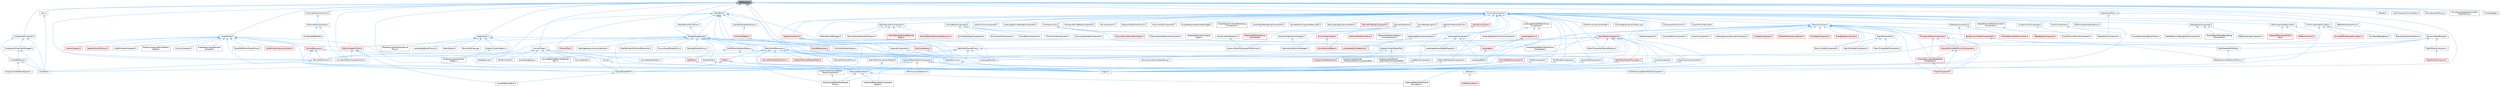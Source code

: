 digraph "HitProxies.h"
{
 // INTERACTIVE_SVG=YES
 // LATEX_PDF_SIZE
  bgcolor="transparent";
  edge [fontname=Helvetica,fontsize=10,labelfontname=Helvetica,labelfontsize=10];
  node [fontname=Helvetica,fontsize=10,shape=box,height=0.2,width=0.4];
  Node1 [id="Node000001",label="HitProxies.h",height=0.2,width=0.4,color="gray40", fillcolor="grey60", style="filled", fontcolor="black",tooltip=" "];
  Node1 -> Node2 [id="edge1_Node000001_Node000002",dir="back",color="steelblue1",style="solid",tooltip=" "];
  Node2 [id="Node000002",label="AnimationEditorViewportClient.h",height=0.2,width=0.4,color="grey40", fillcolor="white", style="filled",URL="$d1/d45/AnimationEditorViewportClient_8h.html",tooltip=" "];
  Node1 -> Node3 [id="edge2_Node000001_Node000003",dir="back",color="steelblue1",style="solid",tooltip=" "];
  Node3 [id="Node000003",label="CanvasTypes.h",height=0.2,width=0.4,color="grey40", fillcolor="white", style="filled",URL="$db/d7d/CanvasTypes_8h.html",tooltip=" "];
  Node3 -> Node4 [id="edge3_Node000003_Node000004",dir="back",color="steelblue1",style="solid",tooltip=" "];
  Node4 [id="Node000004",label="AudioDebugDraw.h",height=0.2,width=0.4,color="grey40", fillcolor="white", style="filled",URL="$df/d56/AudioDebugDraw_8h.html",tooltip=" "];
  Node3 -> Node5 [id="edge4_Node000003_Node000005",dir="back",color="steelblue1",style="solid",tooltip=" "];
  Node5 [id="Node000005",label="Canvas.h",height=0.2,width=0.4,color="grey40", fillcolor="white", style="filled",URL="$dc/dd4/Canvas_8h.html",tooltip=" "];
  Node5 -> Node6 [id="edge5_Node000005_Node000006",dir="back",color="steelblue1",style="solid",tooltip=" "];
  Node6 [id="Node000006",label="Engine.h",height=0.2,width=0.4,color="grey40", fillcolor="white", style="filled",URL="$d1/d34/Public_2Engine_8h.html",tooltip=" "];
  Node3 -> Node7 [id="edge6_Node000003_Node000007",dir="back",color="steelblue1",style="solid",tooltip=" "];
  Node7 [id="Node000007",label="CanvasBatchedElementRender\lItem.h",height=0.2,width=0.4,color="grey40", fillcolor="white", style="filled",URL="$d4/d4b/CanvasBatchedElementRenderItem_8h.html",tooltip=" "];
  Node3 -> Node8 [id="edge7_Node000003_Node000008",dir="back",color="steelblue1",style="solid",tooltip=" "];
  Node8 [id="Node000008",label="CanvasRender.h",height=0.2,width=0.4,color="grey40", fillcolor="white", style="filled",URL="$d8/d32/CanvasRender_8h.html",tooltip=" "];
  Node3 -> Node9 [id="edge8_Node000003_Node000009",dir="back",color="steelblue1",style="solid",tooltip=" "];
  Node9 [id="Node000009",label="CanvasRendererItem.h",height=0.2,width=0.4,color="grey40", fillcolor="white", style="filled",URL="$d7/d93/CanvasRendererItem_8h.html",tooltip=" "];
  Node3 -> Node10 [id="edge9_Node000003_Node000010",dir="back",color="steelblue1",style="solid",tooltip=" "];
  Node10 [id="Node000010",label="DebugCanvas.h",height=0.2,width=0.4,color="grey40", fillcolor="white", style="filled",URL="$df/d5a/DebugCanvas_8h.html",tooltip=" "];
  Node3 -> Node6 [id="edge10_Node000003_Node000006",dir="back",color="steelblue1",style="solid",tooltip=" "];
  Node3 -> Node11 [id="edge11_Node000003_Node000011",dir="back",color="steelblue1",style="solid",tooltip=" "];
  Node11 [id="Node000011",label="GPUSkinCache.h",height=0.2,width=0.4,color="grey40", fillcolor="white", style="filled",URL="$d0/d2d/GPUSkinCache_8h.html",tooltip=" "];
  Node1 -> Node12 [id="edge12_Node000001_Node000012",dir="back",color="steelblue1",style="solid",tooltip=" "];
  Node12 [id="Node000012",label="ComponentVisualizer.h",height=0.2,width=0.4,color="grey40", fillcolor="white", style="filled",URL="$d3/d9b/ComponentVisualizer_8h.html",tooltip=" "];
  Node12 -> Node13 [id="edge13_Node000012_Node000013",dir="back",color="steelblue1",style="solid",tooltip=" "];
  Node13 [id="Node000013",label="ComponentVisualizerManager.h",height=0.2,width=0.4,color="grey40", fillcolor="white", style="filled",URL="$d5/d81/ComponentVisualizerManager_8h.html",tooltip=" "];
  Node13 -> Node14 [id="edge14_Node000013_Node000014",dir="back",color="steelblue1",style="solid",tooltip=" "];
  Node14 [id="Node000014",label="UnrealEd.h",height=0.2,width=0.4,color="grey40", fillcolor="white", style="filled",URL="$d2/d5f/UnrealEd_8h.html",tooltip=" "];
  Node13 -> Node15 [id="edge15_Node000013_Node000015",dir="back",color="steelblue1",style="solid",tooltip=" "];
  Node15 [id="Node000015",label="UnrealEdEngine.h",height=0.2,width=0.4,color="grey40", fillcolor="white", style="filled",URL="$d2/d51/UnrealEdEngine_8h.html",tooltip=" "];
  Node15 -> Node16 [id="edge16_Node000015_Node000016",dir="back",color="steelblue1",style="solid",tooltip=" "];
  Node16 [id="Node000016",label="DisplayClusterEditorEngine.h",height=0.2,width=0.4,color="grey40", fillcolor="white", style="filled",URL="$d3/d58/DisplayClusterEditorEngine_8h.html",tooltip=" "];
  Node15 -> Node14 [id="edge17_Node000015_Node000014",dir="back",color="steelblue1",style="solid",tooltip=" "];
  Node12 -> Node14 [id="edge18_Node000012_Node000014",dir="back",color="steelblue1",style="solid",tooltip=" "];
  Node12 -> Node15 [id="edge19_Node000012_Node000015",dir="back",color="steelblue1",style="solid",tooltip=" "];
  Node1 -> Node17 [id="edge20_Node000001_Node000017",dir="back",color="steelblue1",style="solid",tooltip=" "];
  Node17 [id="Node000017",label="DynamicMeshBuilder.h",height=0.2,width=0.4,color="grey40", fillcolor="white", style="filled",URL="$d2/d3c/DynamicMeshBuilder_8h.html",tooltip=" "];
  Node17 -> Node18 [id="edge21_Node000017_Node000018",dir="back",color="steelblue1",style="solid",tooltip=" "];
  Node18 [id="Node000018",label="BaseDynamicMeshSceneProxy.h",height=0.2,width=0.4,color="grey40", fillcolor="white", style="filled",URL="$d2/dee/BaseDynamicMeshSceneProxy_8h.html",tooltip=" "];
  Node17 -> Node19 [id="edge22_Node000017_Node000019",dir="back",color="steelblue1",style="solid",tooltip=" "];
  Node19 [id="Node000019",label="GeometryCollectionRendering.h",height=0.2,width=0.4,color="grey40", fillcolor="white", style="filled",URL="$dc/d68/GeometryCollectionRendering_8h.html",tooltip=" "];
  Node17 -> Node20 [id="edge23_Node000017_Node000020",dir="back",color="steelblue1",style="solid",tooltip=" "];
  Node20 [id="Node000020",label="MeshRenderBufferSet.h",height=0.2,width=0.4,color="grey40", fillcolor="white", style="filled",URL="$de/dc2/MeshRenderBufferSet_8h.html",tooltip=" "];
  Node20 -> Node18 [id="edge24_Node000020_Node000018",dir="back",color="steelblue1",style="solid",tooltip=" "];
  Node17 -> Node21 [id="edge25_Node000017_Node000021",dir="back",color="steelblue1",style="solid",tooltip=" "];
  Node21 [id="Node000021",label="RigVMDrawInstruction.h",height=0.2,width=0.4,color="grey40", fillcolor="white", style="filled",URL="$d3/dd0/RigVMDrawInstruction_8h.html",tooltip=" "];
  Node21 -> Node22 [id="edge26_Node000021_Node000022",dir="back",color="steelblue1",style="solid",tooltip=" "];
  Node22 [id="Node000022",label="RigVMDrawContainer.h",height=0.2,width=0.4,color="red", fillcolor="#FFF0F0", style="filled",URL="$da/ddd/RigVMDrawContainer_8h.html",tooltip=" "];
  Node1 -> Node6 [id="edge27_Node000001_Node000006",dir="back",color="steelblue1",style="solid",tooltip=" "];
  Node1 -> Node248 [id="edge28_Node000001_Node000248",dir="back",color="steelblue1",style="solid",tooltip=" "];
  Node248 [id="Node000248",label="EngineMinimal.h",height=0.2,width=0.4,color="grey40", fillcolor="white", style="filled",URL="$d0/d2c/EngineMinimal_8h.html",tooltip=" "];
  Node248 -> Node6 [id="edge29_Node000248_Node000006",dir="back",color="steelblue1",style="solid",tooltip=" "];
  Node1 -> Node249 [id="edge30_Node000001_Node000249",dir="back",color="steelblue1",style="solid",tooltip=" "];
  Node249 [id="Node000249",label="EngineSharedPCH.h",height=0.2,width=0.4,color="grey40", fillcolor="white", style="filled",URL="$dc/dbb/EngineSharedPCH_8h.html",tooltip=" "];
  Node249 -> Node250 [id="edge31_Node000249_Node000250",dir="back",color="steelblue1",style="solid",tooltip=" "];
  Node250 [id="Node000250",label="UnrealEdSharedPCH.h",height=0.2,width=0.4,color="grey40", fillcolor="white", style="filled",URL="$d1/de6/UnrealEdSharedPCH_8h.html",tooltip=" "];
  Node1 -> Node251 [id="edge32_Node000001_Node000251",dir="back",color="steelblue1",style="solid",tooltip=" "];
  Node251 [id="Node000251",label="EngineUtils.h",height=0.2,width=0.4,color="grey40", fillcolor="white", style="filled",URL="$d4/d61/EngineUtils_8h.html",tooltip=" "];
  Node251 -> Node252 [id="edge33_Node000251_Node000252",dir="back",color="steelblue1",style="solid",tooltip=" "];
  Node252 [id="Node000252",label="DisplayClusterHelpers.h",height=0.2,width=0.4,color="grey40", fillcolor="white", style="filled",URL="$da/dda/DisplayClusterHelpers_8h.html",tooltip=" "];
  Node252 -> Node253 [id="edge34_Node000252_Node000253",dir="back",color="steelblue1",style="solid",tooltip=" "];
  Node253 [id="Node000253",label="DisplayClusterProjection\lHelpers.h",height=0.2,width=0.4,color="grey40", fillcolor="white", style="filled",URL="$df/d0b/DisplayClusterProjectionHelpers_8h.html",tooltip=" "];
  Node251 -> Node254 [id="edge35_Node000251_Node000254",dir="back",color="steelblue1",style="solid",tooltip=" "];
  Node254 [id="Node000254",label="DisplayClusterObjectRef.h",height=0.2,width=0.4,color="grey40", fillcolor="white", style="filled",URL="$d9/d87/DisplayClusterObjectRef_8h.html",tooltip=" "];
  Node254 -> Node255 [id="edge36_Node000254_Node000255",dir="back",color="steelblue1",style="solid",tooltip=" "];
  Node255 [id="Node000255",label="DisplayClusterRender\l_ProceduralMeshComponentRef.h",height=0.2,width=0.4,color="grey40", fillcolor="white", style="filled",URL="$da/dbe/DisplayClusterRender__ProceduralMeshComponentRef_8h.html",tooltip=" "];
  Node254 -> Node256 [id="edge37_Node000254_Node000256",dir="back",color="steelblue1",style="solid",tooltip=" "];
  Node256 [id="Node000256",label="DisplayClusterRender\l_StaticMeshComponentRef.h",height=0.2,width=0.4,color="grey40", fillcolor="white", style="filled",URL="$dd/d84/DisplayClusterRender__StaticMeshComponentRef_8h.html",tooltip=" "];
  Node254 -> Node257 [id="edge38_Node000254_Node000257",dir="back",color="steelblue1",style="solid",tooltip=" "];
  Node257 [id="Node000257",label="DisplayClusterRootActor.h",height=0.2,width=0.4,color="red", fillcolor="#FFF0F0", style="filled",URL="$d0/d41/DisplayClusterRootActor_8h.html",tooltip=" "];
  Node251 -> Node6 [id="edge39_Node000251_Node000006",dir="back",color="steelblue1",style="solid",tooltip=" "];
  Node251 -> Node262 [id="edge40_Node000251_Node000262",dir="back",color="steelblue1",style="solid",tooltip=" "];
  Node262 [id="Node000262",label="IDisplayClusterDisplayDevice\lProxy.h",height=0.2,width=0.4,color="grey40", fillcolor="white", style="filled",URL="$dd/d48/IDisplayClusterDisplayDeviceProxy_8h.html",tooltip=" "];
  Node251 -> Node263 [id="edge41_Node000251_Node000263",dir="back",color="steelblue1",style="solid",tooltip=" "];
  Node263 [id="Node000263",label="LandscapeSplineProxies.h",height=0.2,width=0.4,color="grey40", fillcolor="white", style="filled",URL="$d6/d6f/LandscapeSplineProxies_8h.html",tooltip=" "];
  Node251 -> Node264 [id="edge42_Node000251_Node000264",dir="back",color="steelblue1",style="solid",tooltip=" "];
  Node264 [id="Node000264",label="PawnIterator.h",height=0.2,width=0.4,color="grey40", fillcolor="white", style="filled",URL="$d3/d9c/PawnIterator_8h.html",tooltip=" "];
  Node251 -> Node265 [id="edge43_Node000251_Node000265",dir="back",color="steelblue1",style="solid",tooltip=" "];
  Node265 [id="Node000265",label="Texture2DArray.cpp",height=0.2,width=0.4,color="grey40", fillcolor="white", style="filled",URL="$d7/d13/Texture2DArray_8cpp.html",tooltip=" "];
  Node1 -> Node266 [id="edge44_Node000001_Node000266",dir="back",color="steelblue1",style="solid",tooltip=" "];
  Node266 [id="Node000266",label="HModel.h",height=0.2,width=0.4,color="grey40", fillcolor="white", style="filled",URL="$d3/d2a/HModel_8h.html",tooltip=" "];
  Node1 -> Node267 [id="edge45_Node000001_Node000267",dir="back",color="steelblue1",style="solid",tooltip=" "];
  Node267 [id="Node000267",label="InstancedStaticMeshComponent.h",height=0.2,width=0.4,color="grey40", fillcolor="white", style="filled",URL="$d8/d5d/InstancedStaticMeshComponent_8h.html",tooltip=" "];
  Node267 -> Node6 [id="edge46_Node000267_Node000006",dir="back",color="steelblue1",style="solid",tooltip=" "];
  Node267 -> Node268 [id="edge47_Node000267_Node000268",dir="back",color="steelblue1",style="solid",tooltip=" "];
  Node268 [id="Node000268",label="HLODInstancedStaticMeshComponent.h",height=0.2,width=0.4,color="grey40", fillcolor="white", style="filled",URL="$dd/d88/HLODInstancedStaticMeshComponent_8h.html",tooltip=" "];
  Node267 -> Node269 [id="edge48_Node000267_Node000269",dir="back",color="steelblue1",style="solid",tooltip=" "];
  Node269 [id="Node000269",label="HierarchicalInstancedStatic\lMeshComponent.h",height=0.2,width=0.4,color="grey40", fillcolor="white", style="filled",URL="$d3/ddb/HierarchicalInstancedStaticMeshComponent_8h.html",tooltip=" "];
  Node269 -> Node270 [id="edge49_Node000269_Node000270",dir="back",color="steelblue1",style="solid",tooltip=" "];
  Node270 [id="Node000270",label="HierarchicalStaticMeshScene\lProxy.h",height=0.2,width=0.4,color="grey40", fillcolor="white", style="filled",URL="$d3/d4d/HierarchicalStaticMeshSceneProxy_8h.html",tooltip=" "];
  Node267 -> Node270 [id="edge50_Node000267_Node000270",dir="back",color="steelblue1",style="solid",tooltip=" "];
  Node267 -> Node271 [id="edge51_Node000267_Node000271",dir="back",color="steelblue1",style="solid",tooltip=" "];
  Node271 [id="Node000271",label="ISMComponentBatcher.h",height=0.2,width=0.4,color="grey40", fillcolor="white", style="filled",URL="$d8/def/ISMComponentBatcher_8h.html",tooltip=" "];
  Node267 -> Node272 [id="edge52_Node000267_Node000272",dir="back",color="steelblue1",style="solid",tooltip=" "];
  Node272 [id="Node000272",label="InstancedStaticMesh.h",height=0.2,width=0.4,color="grey40", fillcolor="white", style="filled",URL="$dd/d89/InstancedStaticMesh_8h.html",tooltip=" "];
  Node272 -> Node270 [id="edge53_Node000272_Node000270",dir="back",color="steelblue1",style="solid",tooltip=" "];
  Node272 -> Node273 [id="edge54_Node000272_Node000273",dir="back",color="steelblue1",style="solid",tooltip=" "];
  Node273 [id="Node000273",label="InstancedStaticMeshComponent\lHelper.h",height=0.2,width=0.4,color="grey40", fillcolor="white", style="filled",URL="$dc/dc7/InstancedStaticMeshComponentHelper_8h.html",tooltip=" "];
  Node272 -> Node274 [id="edge55_Node000272_Node000274",dir="back",color="steelblue1",style="solid",tooltip=" "];
  Node274 [id="Node000274",label="InstancedStaticMeshScene\lProxyDesc.h",height=0.2,width=0.4,color="grey40", fillcolor="white", style="filled",URL="$db/dcf/InstancedStaticMeshSceneProxyDesc_8h.html",tooltip=" "];
  Node267 -> Node275 [id="edge56_Node000267_Node000275",dir="back",color="steelblue1",style="solid",tooltip=" "];
  Node275 [id="Node000275",label="LODActor.h",height=0.2,width=0.4,color="grey40", fillcolor="white", style="filled",URL="$df/de0/LODActor_8h.html",tooltip=" "];
  Node275 -> Node276 [id="edge57_Node000275_Node000276",dir="back",color="steelblue1",style="solid",tooltip=" "];
  Node276 [id="Node000276",label="HLODProxyMesh.h",height=0.2,width=0.4,color="red", fillcolor="#FFF0F0", style="filled",URL="$d6/dfc/HLODProxyMesh_8h.html",tooltip=" "];
  Node1 -> Node278 [id="edge58_Node000001_Node000278",dir="back",color="steelblue1",style="solid",tooltip=" "];
  Node278 [id="Node000278",label="LevelViewportClickHandlers.h",height=0.2,width=0.4,color="grey40", fillcolor="white", style="filled",URL="$d9/d0e/LevelViewportClickHandlers_8h.html",tooltip=" "];
  Node1 -> Node279 [id="edge59_Node000001_Node000279",dir="back",color="steelblue1",style="solid",tooltip=" "];
  Node279 [id="Node000279",label="MeshBatch.h",height=0.2,width=0.4,color="grey40", fillcolor="white", style="filled",URL="$d5/d9d/MeshBatch_8h.html",tooltip=" "];
  Node279 -> Node6 [id="edge60_Node000279_Node000006",dir="back",color="steelblue1",style="solid",tooltip=" "];
  Node279 -> Node248 [id="edge61_Node000279_Node000248",dir="back",color="steelblue1",style="solid",tooltip=" "];
  Node279 -> Node249 [id="edge62_Node000279_Node000249",dir="back",color="steelblue1",style="solid",tooltip=" "];
  Node279 -> Node280 [id="edge63_Node000279_Node000280",dir="back",color="steelblue1",style="solid",tooltip=" "];
  Node280 [id="Node000280",label="HairCardsVertexFactory.h",height=0.2,width=0.4,color="grey40", fillcolor="white", style="filled",URL="$de/d8e/HairCardsVertexFactory_8h.html",tooltip=" "];
  Node279 -> Node281 [id="edge64_Node000279_Node000281",dir="back",color="steelblue1",style="solid",tooltip=" "];
  Node281 [id="Node000281",label="HairStrandsVertexFactory.h",height=0.2,width=0.4,color="grey40", fillcolor="white", style="filled",URL="$d0/d1c/HairStrandsVertexFactory_8h.html",tooltip=" "];
  Node281 -> Node282 [id="edge65_Node000281_Node000282",dir="back",color="steelblue1",style="solid",tooltip=" "];
  Node282 [id="Node000282",label="HairCardsDatas.h",height=0.2,width=0.4,color="red", fillcolor="#FFF0F0", style="filled",URL="$da/d01/HairCardsDatas_8h.html",tooltip=" "];
  Node282 -> Node280 [id="edge66_Node000282_Node000280",dir="back",color="steelblue1",style="solid",tooltip=" "];
  Node279 -> Node296 [id="edge67_Node000279_Node000296",dir="back",color="steelblue1",style="solid",tooltip=" "];
  Node296 [id="Node000296",label="LandscapeRender.h",height=0.2,width=0.4,color="grey40", fillcolor="white", style="filled",URL="$df/d67/LandscapeRender_8h.html",tooltip=" "];
  Node279 -> Node297 [id="edge68_Node000279_Node000297",dir="back",color="steelblue1",style="solid",tooltip=" "];
  Node297 [id="Node000297",label="MeshElementCollector.h",height=0.2,width=0.4,color="grey40", fillcolor="white", style="filled",URL="$d2/dbe/MeshElementCollector_8h.html",tooltip=" "];
  Node297 -> Node298 [id="edge69_Node000297_Node000298",dir="back",color="steelblue1",style="solid",tooltip=" "];
  Node298 [id="Node000298",label="SceneManagement.h",height=0.2,width=0.4,color="grey40", fillcolor="white", style="filled",URL="$de/db9/SceneManagement_8h.html",tooltip=" "];
  Node298 -> Node299 [id="edge70_Node000298_Node000299",dir="back",color="steelblue1",style="solid",tooltip=" "];
  Node299 [id="Node000299",label="EditorViewportClient.h",height=0.2,width=0.4,color="red", fillcolor="#FFF0F0", style="filled",URL="$d4/d41/EditorViewportClient_8h.html",tooltip=" "];
  Node299 -> Node2 [id="edge71_Node000299_Node000002",dir="back",color="steelblue1",style="solid",tooltip=" "];
  Node299 -> Node14 [id="edge72_Node000299_Node000014",dir="back",color="steelblue1",style="solid",tooltip=" "];
  Node299 -> Node250 [id="edge73_Node000299_Node000250",dir="back",color="steelblue1",style="solid",tooltip=" "];
  Node298 -> Node6 [id="edge74_Node000298_Node000006",dir="back",color="steelblue1",style="solid",tooltip=" "];
  Node298 -> Node248 [id="edge75_Node000298_Node000248",dir="back",color="steelblue1",style="solid",tooltip=" "];
  Node298 -> Node249 [id="edge76_Node000298_Node000249",dir="back",color="steelblue1",style="solid",tooltip=" "];
  Node298 -> Node321 [id="edge77_Node000298_Node000321",dir="back",color="steelblue1",style="solid",tooltip=" "];
  Node321 [id="Node000321",label="FractureTool.h",height=0.2,width=0.4,color="red", fillcolor="#FFF0F0", style="filled",URL="$d4/d30/FractureTool_8h.html",tooltip=" "];
  Node298 -> Node322 [id="edge78_Node000298_Node000322",dir="back",color="steelblue1",style="solid",tooltip=" "];
  Node322 [id="Node000322",label="HeterogeneousVolumeInterface.h",height=0.2,width=0.4,color="grey40", fillcolor="white", style="filled",URL="$d3/de3/HeterogeneousVolumeInterface_8h.html",tooltip=" "];
  Node298 -> Node296 [id="edge79_Node000298_Node000296",dir="back",color="steelblue1",style="solid",tooltip=" "];
  Node298 -> Node323 [id="edge80_Node000298_Node000323",dir="back",color="steelblue1",style="solid",tooltip=" "];
  Node323 [id="Node000323",label="LightMap.h",height=0.2,width=0.4,color="red", fillcolor="#FFF0F0", style="filled",URL="$d1/d76/LightMap_8h.html",tooltip=" "];
  Node323 -> Node272 [id="edge81_Node000323_Node000272",dir="back",color="steelblue1",style="solid",tooltip=" "];
  Node298 -> Node325 [id="edge82_Node000298_Node000325",dir="back",color="steelblue1",style="solid",tooltip=" "];
  Node325 [id="Node000325",label="MeshBuilderOneFrameResources.h",height=0.2,width=0.4,color="grey40", fillcolor="white", style="filled",URL="$df/d7c/MeshBuilderOneFrameResources_8h.html",tooltip=" "];
  Node298 -> Node326 [id="edge83_Node000298_Node000326",dir="back",color="steelblue1",style="solid",tooltip=" "];
  Node326 [id="Node000326",label="MeshParticleVertexFactory.h",height=0.2,width=0.4,color="grey40", fillcolor="white", style="filled",URL="$d5/d83/MeshParticleVertexFactory_8h.html",tooltip=" "];
  Node326 -> Node6 [id="edge84_Node000326_Node000006",dir="back",color="steelblue1",style="solid",tooltip=" "];
  Node326 -> Node248 [id="edge85_Node000326_Node000248",dir="back",color="steelblue1",style="solid",tooltip=" "];
  Node326 -> Node327 [id="edge86_Node000326_Node000327",dir="back",color="steelblue1",style="solid",tooltip=" "];
  Node327 [id="Node000327",label="ParticleDefinitions.h",height=0.2,width=0.4,color="grey40", fillcolor="white", style="filled",URL="$db/dde/ParticleDefinitions_8h.html",tooltip=" "];
  Node327 -> Node14 [id="edge87_Node000327_Node000014",dir="back",color="steelblue1",style="solid",tooltip=" "];
  Node298 -> Node328 [id="edge88_Node000298_Node000328",dir="back",color="steelblue1",style="solid",tooltip=" "];
  Node328 [id="Node000328",label="NaniteResources.h",height=0.2,width=0.4,color="red", fillcolor="#FFF0F0", style="filled",URL="$d7/d8b/NaniteResources_8h.html",tooltip=" "];
  Node328 -> Node336 [id="edge89_Node000328_Node000336",dir="back",color="steelblue1",style="solid",tooltip=" "];
  Node336 [id="Node000336",label="StaticMeshSceneProxyDesc.h",height=0.2,width=0.4,color="red", fillcolor="#FFF0F0", style="filled",URL="$d0/d31/StaticMeshSceneProxyDesc_8h.html",tooltip=" "];
  Node336 -> Node274 [id="edge90_Node000336_Node000274",dir="back",color="steelblue1",style="solid",tooltip=" "];
  Node298 -> Node327 [id="edge91_Node000298_Node000327",dir="back",color="steelblue1",style="solid",tooltip=" "];
  Node298 -> Node338 [id="edge92_Node000298_Node000338",dir="back",color="steelblue1",style="solid",tooltip=" "];
  Node338 [id="Node000338",label="PhysicsAssetRenderUtils.h",height=0.2,width=0.4,color="grey40", fillcolor="white", style="filled",URL="$d2/dee/PhysicsAssetRenderUtils_8h.html",tooltip=" "];
  Node298 -> Node339 [id="edge93_Node000298_Node000339",dir="back",color="steelblue1",style="solid",tooltip=" "];
  Node339 [id="Node000339",label="RectLightSceneProxy.h",height=0.2,width=0.4,color="grey40", fillcolor="white", style="filled",URL="$d4/d78/RectLightSceneProxy_8h.html",tooltip=" "];
  Node298 -> Node340 [id="edge94_Node000298_Node000340",dir="back",color="steelblue1",style="solid",tooltip=" "];
  Node340 [id="Node000340",label="ShadowMap.h",height=0.2,width=0.4,color="grey40", fillcolor="white", style="filled",URL="$d1/ddb/ShadowMap_8h.html",tooltip=" "];
  Node340 -> Node272 [id="edge95_Node000340_Node000272",dir="back",color="steelblue1",style="solid",tooltip=" "];
  Node298 -> Node341 [id="edge96_Node000298_Node000341",dir="back",color="steelblue1",style="solid",tooltip=" "];
  Node341 [id="Node000341",label="StaticMeshResources.h",height=0.2,width=0.4,color="grey40", fillcolor="white", style="filled",URL="$d0/db7/StaticMeshResources_8h.html",tooltip=" "];
  Node341 -> Node9 [id="edge97_Node000341_Node000009",dir="back",color="steelblue1",style="solid",tooltip=" "];
  Node341 -> Node342 [id="edge98_Node000341_Node000342",dir="back",color="steelblue1",style="solid",tooltip=" "];
  Node342 [id="Node000342",label="DerivedMeshDataTaskUtils.h",height=0.2,width=0.4,color="red", fillcolor="#FFF0F0", style="filled",URL="$d2/d98/DerivedMeshDataTaskUtils_8h.html",tooltip=" "];
  Node341 -> Node19 [id="edge99_Node000341_Node000019",dir="back",color="steelblue1",style="solid",tooltip=" "];
  Node341 -> Node269 [id="edge100_Node000341_Node000269",dir="back",color="steelblue1",style="solid",tooltip=" "];
  Node341 -> Node270 [id="edge101_Node000341_Node000270",dir="back",color="steelblue1",style="solid",tooltip=" "];
  Node341 -> Node272 [id="edge102_Node000341_Node000272",dir="back",color="steelblue1",style="solid",tooltip=" "];
  Node341 -> Node267 [id="edge103_Node000341_Node000267",dir="back",color="steelblue1",style="solid",tooltip=" "];
  Node341 -> Node296 [id="edge104_Node000341_Node000296",dir="back",color="steelblue1",style="solid",tooltip=" "];
  Node341 -> Node416 [id="edge105_Node000341_Node000416",dir="back",color="steelblue1",style="solid",tooltip=" "];
  Node416 [id="Node000416",label="Model.h",height=0.2,width=0.4,color="red", fillcolor="#FFF0F0", style="filled",URL="$dd/d63/Public_2Model_8h.html",tooltip=" "];
  Node416 -> Node6 [id="edge106_Node000416_Node000006",dir="back",color="steelblue1",style="solid",tooltip=" "];
  Node416 -> Node249 [id="edge107_Node000416_Node000249",dir="back",color="steelblue1",style="solid",tooltip=" "];
  Node341 -> Node420 [id="edge108_Node000341_Node000420",dir="back",color="steelblue1",style="solid",tooltip=" "];
  Node420 [id="Node000420",label="SkeletalMeshLODRenderData.h",height=0.2,width=0.4,color="red", fillcolor="#FFF0F0", style="filled",URL="$d0/d5a/SkeletalMeshLODRenderData_8h.html",tooltip=" "];
  Node341 -> Node332 [id="edge109_Node000341_Node000332",dir="back",color="steelblue1",style="solid",tooltip=" "];
  Node332 [id="Node000332",label="SplineMeshSceneProxy.h",height=0.2,width=0.4,color="grey40", fillcolor="white", style="filled",URL="$dd/dcb/SplineMeshSceneProxy_8h.html",tooltip=" "];
  Node341 -> Node331 [id="edge110_Node000341_Node000331",dir="back",color="steelblue1",style="solid",tooltip=" "];
  Node331 [id="Node000331",label="StaticMeshComponentHelper.h",height=0.2,width=0.4,color="grey40", fillcolor="white", style="filled",URL="$dc/dc1/StaticMeshComponentHelper_8h.html",tooltip=" "];
  Node331 -> Node273 [id="edge111_Node000331_Node000273",dir="back",color="steelblue1",style="solid",tooltip=" "];
  Node298 -> Node423 [id="edge112_Node000298_Node000423",dir="back",color="steelblue1",style="solid",tooltip=" "];
  Node423 [id="Node000423",label="StaticMeshSceneProxy.h",height=0.2,width=0.4,color="grey40", fillcolor="white", style="filled",URL="$d8/d6d/StaticMeshSceneProxy_8h.html",tooltip=" "];
  Node423 -> Node272 [id="edge113_Node000423_Node000272",dir="back",color="steelblue1",style="solid",tooltip=" "];
  Node423 -> Node296 [id="edge114_Node000423_Node000296",dir="back",color="steelblue1",style="solid",tooltip=" "];
  Node423 -> Node332 [id="edge115_Node000423_Node000332",dir="back",color="steelblue1",style="solid",tooltip=" "];
  Node423 -> Node331 [id="edge116_Node000423_Node000331",dir="back",color="steelblue1",style="solid",tooltip=" "];
  Node423 -> Node336 [id="edge117_Node000423_Node000336",dir="back",color="steelblue1",style="solid",tooltip=" "];
  Node279 -> Node327 [id="edge118_Node000279_Node000327",dir="back",color="steelblue1",style="solid",tooltip=" "];
  Node279 -> Node298 [id="edge119_Node000279_Node000298",dir="back",color="steelblue1",style="solid",tooltip=" "];
  Node279 -> Node341 [id="edge120_Node000279_Node000341",dir="back",color="steelblue1",style="solid",tooltip=" "];
  Node1 -> Node424 [id="edge121_Node000001_Node000424",dir="back",color="steelblue1",style="solid",tooltip=" "];
  Node424 [id="Node000424",label="MovieSceneHitProxy.h",height=0.2,width=0.4,color="grey40", fillcolor="white", style="filled",URL="$d0/d01/MovieSceneHitProxy_8h.html",tooltip=" "];
  Node1 -> Node425 [id="edge122_Node000001_Node000425",dir="back",color="steelblue1",style="solid",tooltip=" "];
  Node425 [id="Node000425",label="MovieSceneSkeletalAnimation\lRootHitProxy.h",height=0.2,width=0.4,color="grey40", fillcolor="white", style="filled",URL="$de/def/MovieSceneSkeletalAnimationRootHitProxy_8h.html",tooltip=" "];
  Node1 -> Node327 [id="edge123_Node000001_Node000327",dir="back",color="steelblue1",style="solid",tooltip=" "];
  Node1 -> Node426 [id="edge124_Node000001_Node000426",dir="back",color="steelblue1",style="solid",tooltip=" "];
  Node426 [id="Node000426",label="PersonaSelectionProxies.h",height=0.2,width=0.4,color="grey40", fillcolor="white", style="filled",URL="$d2/d2b/PersonaSelectionProxies_8h.html",tooltip=" "];
  Node426 -> Node427 [id="edge125_Node000426_Node000427",dir="back",color="steelblue1",style="solid",tooltip=" "];
  Node427 [id="Node000427",label="IPersonaPreviewScene.h",height=0.2,width=0.4,color="grey40", fillcolor="white", style="filled",URL="$d0/d57/IPersonaPreviewScene_8h.html",tooltip=" "];
  Node427 -> Node428 [id="edge126_Node000427_Node000428",dir="back",color="steelblue1",style="solid",tooltip=" "];
  Node428 [id="Node000428",label="AnimNodeEditMode.h",height=0.2,width=0.4,color="grey40", fillcolor="white", style="filled",URL="$df/df6/AnimNodeEditMode_8h.html",tooltip=" "];
  Node427 -> Node2 [id="edge127_Node000427_Node000002",dir="back",color="steelblue1",style="solid",tooltip=" "];
  Node1 -> Node429 [id="edge128_Node000001_Node000429",dir="back",color="steelblue1",style="solid",tooltip=" "];
  Node429 [id="Node000429",label="PrimitiveComponent.h",height=0.2,width=0.4,color="grey40", fillcolor="white", style="filled",URL="$df/d9f/PrimitiveComponent_8h.html",tooltip=" "];
  Node429 -> Node430 [id="edge129_Node000429_Node000430",dir="back",color="steelblue1",style="solid",tooltip=" "];
  Node430 [id="Node000430",label="ActorPrimitiveColorHandler.h",height=0.2,width=0.4,color="grey40", fillcolor="white", style="filled",URL="$d4/d72/ActorPrimitiveColorHandler_8h.html",tooltip=" "];
  Node429 -> Node431 [id="edge130_Node000429_Node000431",dir="back",color="steelblue1",style="solid",tooltip=" "];
  Node431 [id="Node000431",label="ArrowComponent.h",height=0.2,width=0.4,color="grey40", fillcolor="white", style="filled",URL="$db/d35/ArrowComponent_8h.html",tooltip=" "];
  Node431 -> Node6 [id="edge131_Node000431_Node000006",dir="back",color="steelblue1",style="solid",tooltip=" "];
  Node429 -> Node432 [id="edge132_Node000429_Node000432",dir="back",color="steelblue1",style="solid",tooltip=" "];
  Node432 [id="Node000432",label="AsyncRegisterLevelContext.cpp",height=0.2,width=0.4,color="grey40", fillcolor="white", style="filled",URL="$da/df8/AsyncRegisterLevelContext_8cpp.html",tooltip=" "];
  Node429 -> Node433 [id="edge133_Node000429_Node000433",dir="back",color="steelblue1",style="solid",tooltip=" "];
  Node433 [id="Node000433",label="BakedShallowWaterSimulation\lComponent.h",height=0.2,width=0.4,color="grey40", fillcolor="white", style="filled",URL="$d4/dbc/BakedShallowWaterSimulationComponent_8h.html",tooltip=" "];
  Node433 -> Node434 [id="edge134_Node000433_Node000434",dir="back",color="steelblue1",style="solid",tooltip=" "];
  Node434 [id="Node000434",label="WaterBodyComponent.h",height=0.2,width=0.4,color="red", fillcolor="#FFF0F0", style="filled",URL="$db/d59/WaterBodyComponent_8h.html",tooltip=" "];
  Node429 -> Node447 [id="edge135_Node000429_Node000447",dir="back",color="steelblue1",style="solid",tooltip=" "];
  Node447 [id="Node000447",label="BillboardComponent.h",height=0.2,width=0.4,color="grey40", fillcolor="white", style="filled",URL="$db/d72/BillboardComponent_8h.html",tooltip=" "];
  Node447 -> Node448 [id="edge136_Node000447_Node000448",dir="back",color="steelblue1",style="solid",tooltip=" "];
  Node448 [id="Node000448",label="ChaosDeformableSolverActor.h",height=0.2,width=0.4,color="red", fillcolor="#FFF0F0", style="filled",URL="$d2/de9/ChaosDeformableSolverActor_8h.html",tooltip=" "];
  Node447 -> Node6 [id="edge137_Node000447_Node000006",dir="back",color="steelblue1",style="solid",tooltip=" "];
  Node429 -> Node452 [id="edge138_Node000429_Node000452",dir="back",color="steelblue1",style="solid",tooltip=" "];
  Node452 [id="Node000452",label="BrushComponent.h",height=0.2,width=0.4,color="grey40", fillcolor="white", style="filled",URL="$d0/d9c/BrushComponent_8h.html",tooltip=" "];
  Node452 -> Node6 [id="edge139_Node000452_Node000006",dir="back",color="steelblue1",style="solid",tooltip=" "];
  Node452 -> Node414 [id="edge140_Node000452_Node000414",dir="back",color="steelblue1",style="solid",tooltip=" "];
  Node414 [id="Node000414",label="SceneGeometrySpatialCache.h",height=0.2,width=0.4,color="grey40", fillcolor="white", style="filled",URL="$d6/d6f/SceneGeometrySpatialCache_8h.html",tooltip=" "];
  Node429 -> Node453 [id="edge141_Node000429_Node000453",dir="back",color="steelblue1",style="solid",tooltip=" "];
  Node453 [id="Node000453",label="ClusterUnionComponent.h",height=0.2,width=0.4,color="grey40", fillcolor="white", style="filled",URL="$d0/d16/ClusterUnionComponent_8h.html",tooltip=" "];
  Node453 -> Node454 [id="edge142_Node000453_Node000454",dir="back",color="steelblue1",style="solid",tooltip=" "];
  Node454 [id="Node000454",label="ClusterUnionVehicleComponent.h",height=0.2,width=0.4,color="grey40", fillcolor="white", style="filled",URL="$dd/deb/ClusterUnionVehicleComponent_8h.html",tooltip=" "];
  Node429 -> Node455 [id="edge143_Node000429_Node000455",dir="back",color="steelblue1",style="solid",tooltip=" "];
  Node455 [id="Node000455",label="ComponentCollisionUtil.h",height=0.2,width=0.4,color="grey40", fillcolor="white", style="filled",URL="$d9/d1c/ComponentCollisionUtil_8h.html",tooltip=" "];
  Node429 -> Node456 [id="edge144_Node000429_Node000456",dir="back",color="steelblue1",style="solid",tooltip=" "];
  Node456 [id="Node000456",label="CustomPhysXPayload.h",height=0.2,width=0.4,color="grey40", fillcolor="white", style="filled",URL="$d3/d90/CustomPhysXPayload_8h.html",tooltip=" "];
  Node429 -> Node457 [id="edge145_Node000429_Node000457",dir="back",color="steelblue1",style="solid",tooltip=" "];
  Node457 [id="Node000457",label="DebugDrawComponent.h",height=0.2,width=0.4,color="grey40", fillcolor="white", style="filled",URL="$d9/dae/DebugDrawComponent_8h.html",tooltip=" "];
  Node457 -> Node458 [id="edge146_Node000457_Node000458",dir="back",color="steelblue1",style="solid",tooltip=" "];
  Node458 [id="Node000458",label="EQSRenderingComponent.h",height=0.2,width=0.4,color="grey40", fillcolor="white", style="filled",URL="$df/d63/EQSRenderingComponent_8h.html",tooltip=" "];
  Node457 -> Node459 [id="edge147_Node000457_Node000459",dir="back",color="steelblue1",style="solid",tooltip=" "];
  Node459 [id="Node000459",label="PathedPhysicsDebugDrawComponent.h",height=0.2,width=0.4,color="grey40", fillcolor="white", style="filled",URL="$d9/dd8/PathedPhysicsDebugDrawComponent_8h.html",tooltip=" "];
  Node457 -> Node460 [id="edge148_Node000457_Node000460",dir="back",color="steelblue1",style="solid",tooltip=" "];
  Node460 [id="Node000460",label="SmartObjectDebugRendering\lComponent.h",height=0.2,width=0.4,color="grey40", fillcolor="white", style="filled",URL="$d2/db9/SmartObjectDebugRenderingComponent_8h.html",tooltip=" "];
  Node429 -> Node461 [id="edge149_Node000429_Node000461",dir="back",color="steelblue1",style="solid",tooltip=" "];
  Node461 [id="Node000461",label="DrawFrustumComponent.h",height=0.2,width=0.4,color="grey40", fillcolor="white", style="filled",URL="$db/d24/DrawFrustumComponent_8h.html",tooltip=" "];
  Node461 -> Node6 [id="edge150_Node000461_Node000006",dir="back",color="steelblue1",style="solid",tooltip=" "];
  Node429 -> Node462 [id="edge151_Node000429_Node000462",dir="back",color="steelblue1",style="solid",tooltip=" "];
  Node462 [id="Node000462",label="EditorComponentSourceFactory.h",height=0.2,width=0.4,color="grey40", fillcolor="white", style="filled",URL="$d4/d35/EditorComponentSourceFactory_8h.html",tooltip=" "];
  Node429 -> Node463 [id="edge152_Node000429_Node000463",dir="back",color="steelblue1",style="solid",tooltip=" "];
  Node463 [id="Node000463",label="EditorViewportSelectability.h",height=0.2,width=0.4,color="grey40", fillcolor="white", style="filled",URL="$d0/da6/EditorViewportSelectability_8h.html",tooltip=" "];
  Node429 -> Node248 [id="edge153_Node000429_Node000248",dir="back",color="steelblue1",style="solid",tooltip=" "];
  Node429 -> Node249 [id="edge154_Node000429_Node000249",dir="back",color="steelblue1",style="solid",tooltip=" "];
  Node429 -> Node464 [id="edge155_Node000429_Node000464",dir="back",color="steelblue1",style="solid",tooltip=" "];
  Node464 [id="Node000464",label="FloorQueryUtils.h",height=0.2,width=0.4,color="grey40", fillcolor="white", style="filled",URL="$df/d2a/FloorQueryUtils_8h.html",tooltip=" "];
  Node464 -> Node465 [id="edge156_Node000464_Node000465",dir="back",color="steelblue1",style="solid",tooltip=" "];
  Node465 [id="Node000465",label="ChaosCharacterMoverComponent.h",height=0.2,width=0.4,color="grey40", fillcolor="white", style="filled",URL="$d5/dd2/ChaosCharacterMoverComponent_8h.html",tooltip=" "];
  Node464 -> Node466 [id="edge157_Node000464_Node000466",dir="back",color="steelblue1",style="solid",tooltip=" "];
  Node466 [id="Node000466",label="CharacterMoverSimulation\lTypes.h",height=0.2,width=0.4,color="grey40", fillcolor="white", style="filled",URL="$df/dcc/CharacterMoverSimulationTypes_8h.html",tooltip=" "];
  Node464 -> Node467 [id="edge158_Node000464_Node000467",dir="back",color="steelblue1",style="solid",tooltip=" "];
  Node467 [id="Node000467",label="PhysicsMoverSimulationTypes.h",height=0.2,width=0.4,color="red", fillcolor="#FFF0F0", style="filled",URL="$d1/d2f/PhysicsMoverSimulationTypes_8h.html",tooltip=" "];
  Node429 -> Node477 [id="edge159_Node000429_Node000477",dir="back",color="steelblue1",style="solid",tooltip=" "];
  Node477 [id="Node000477",label="GeometrySelector.h",height=0.2,width=0.4,color="grey40", fillcolor="white", style="filled",URL="$d5/d67/GeometrySelector_8h.html",tooltip=" "];
  Node477 -> Node353 [id="edge160_Node000477_Node000353",dir="back",color="steelblue1",style="solid",tooltip=" "];
  Node353 [id="Node000353",label="DynamicMeshPolygroupTransformer.h",height=0.2,width=0.4,color="grey40", fillcolor="white", style="filled",URL="$dc/db2/DynamicMeshPolygroupTransformer_8h.html",tooltip=" "];
  Node477 -> Node352 [id="edge161_Node000477_Node000352",dir="back",color="steelblue1",style="solid",tooltip=" "];
  Node352 [id="Node000352",label="DynamicMeshSelector.h",height=0.2,width=0.4,color="grey40", fillcolor="white", style="filled",URL="$dc/d01/DynamicMeshSelector_8h.html",tooltip=" "];
  Node352 -> Node353 [id="edge162_Node000352_Node000353",dir="back",color="steelblue1",style="solid",tooltip=" "];
  Node477 -> Node478 [id="edge163_Node000477_Node000478",dir="back",color="steelblue1",style="solid",tooltip=" "];
  Node478 [id="Node000478",label="GeometrySelectionChanges.h",height=0.2,width=0.4,color="grey40", fillcolor="white", style="filled",URL="$d2/d21/GeometrySelectionChanges_8h.html",tooltip=" "];
  Node478 -> Node479 [id="edge164_Node000478_Node000479",dir="back",color="steelblue1",style="solid",tooltip=" "];
  Node479 [id="Node000479",label="GeometrySelectionManager.h",height=0.2,width=0.4,color="grey40", fillcolor="white", style="filled",URL="$d9/d43/GeometrySelectionManager_8h.html",tooltip=" "];
  Node477 -> Node479 [id="edge165_Node000477_Node000479",dir="back",color="steelblue1",style="solid",tooltip=" "];
  Node477 -> Node480 [id="edge166_Node000477_Node000480",dir="back",color="steelblue1",style="solid",tooltip=" "];
  Node480 [id="Node000480",label="SelectionEditInteractive\lCommand.h",height=0.2,width=0.4,color="red", fillcolor="#FFF0F0", style="filled",URL="$d8/db5/SelectionEditInteractiveCommand_8h.html",tooltip=" "];
  Node429 -> Node485 [id="edge167_Node000429_Node000485",dir="back",color="steelblue1",style="solid",tooltip=" "];
  Node485 [id="Node000485",label="GizmoBaseComponent.h",height=0.2,width=0.4,color="grey40", fillcolor="white", style="filled",URL="$db/dfd/GizmoBaseComponent_8h.html",tooltip=" "];
  Node485 -> Node486 [id="edge168_Node000485_Node000486",dir="back",color="steelblue1",style="solid",tooltip=" "];
  Node486 [id="Node000486",label="GizmoArrowComponent.h",height=0.2,width=0.4,color="grey40", fillcolor="white", style="filled",URL="$d9/df9/GizmoArrowComponent_8h.html",tooltip=" "];
  Node485 -> Node487 [id="edge169_Node000485_Node000487",dir="back",color="steelblue1",style="solid",tooltip=" "];
  Node487 [id="Node000487",label="GizmoBoxComponent.h",height=0.2,width=0.4,color="grey40", fillcolor="white", style="filled",URL="$d4/d84/GizmoBoxComponent_8h.html",tooltip=" "];
  Node485 -> Node488 [id="edge170_Node000485_Node000488",dir="back",color="steelblue1",style="solid",tooltip=" "];
  Node488 [id="Node000488",label="GizmoCircleComponent.h",height=0.2,width=0.4,color="grey40", fillcolor="white", style="filled",URL="$d3/d78/GizmoCircleComponent_8h.html",tooltip=" "];
  Node485 -> Node489 [id="edge171_Node000485_Node000489",dir="back",color="steelblue1",style="solid",tooltip=" "];
  Node489 [id="Node000489",label="GizmoLineHandleComponent.h",height=0.2,width=0.4,color="grey40", fillcolor="white", style="filled",URL="$d3/d98/GizmoLineHandleComponent_8h.html",tooltip=" "];
  Node485 -> Node490 [id="edge172_Node000485_Node000490",dir="back",color="steelblue1",style="solid",tooltip=" "];
  Node490 [id="Node000490",label="GizmoRectangleComponent.h",height=0.2,width=0.4,color="grey40", fillcolor="white", style="filled",URL="$d9/ded/GizmoRectangleComponent_8h.html",tooltip=" "];
  Node485 -> Node491 [id="edge173_Node000485_Node000491",dir="back",color="steelblue1",style="solid",tooltip=" "];
  Node491 [id="Node000491",label="ViewAdjustedStaticMeshGizmo\lComponent.h",height=0.2,width=0.4,color="grey40", fillcolor="white", style="filled",URL="$d3/d99/ViewAdjustedStaticMeshGizmoComponent_8h.html",tooltip=" "];
  Node429 -> Node492 [id="edge174_Node000429_Node000492",dir="back",color="steelblue1",style="solid",tooltip=" "];
  Node492 [id="Node000492",label="GizmoRenderingUtil.h",height=0.2,width=0.4,color="grey40", fillcolor="white", style="filled",URL="$d0/d40/GizmoRenderingUtil_8h.html",tooltip=" "];
  Node492 -> Node493 [id="edge175_Node000492_Node000493",dir="back",color="steelblue1",style="solid",tooltip=" "];
  Node493 [id="Node000493",label="GizmoElementBase.h",height=0.2,width=0.4,color="red", fillcolor="#FFF0F0", style="filled",URL="$d5/d19/GizmoElementBase_8h.html",tooltip=" "];
  Node492 -> Node509 [id="edge176_Node000492_Node000509",dir="back",color="steelblue1",style="solid",tooltip=" "];
  Node509 [id="Node000509",label="GizmoViewContext.h",height=0.2,width=0.4,color="red", fillcolor="#FFF0F0", style="filled",URL="$dd/d1a/GizmoViewContext_8h.html",tooltip=" "];
  Node509 -> Node493 [id="edge177_Node000509_Node000493",dir="back",color="steelblue1",style="solid",tooltip=" "];
  Node429 -> Node511 [id="edge178_Node000429_Node000511",dir="back",color="steelblue1",style="solid",tooltip=" "];
  Node511 [id="Node000511",label="ISMComponentDescriptor.h",height=0.2,width=0.4,color="grey40", fillcolor="white", style="filled",URL="$dd/d82/ISMComponentDescriptor_8h.html",tooltip=" "];
  Node511 -> Node268 [id="edge179_Node000511_Node000268",dir="back",color="steelblue1",style="solid",tooltip=" "];
  Node511 -> Node512 [id="edge180_Node000511_Node000512",dir="back",color="steelblue1",style="solid",tooltip=" "];
  Node512 [id="Node000512",label="ISMPartitionActor.h",height=0.2,width=0.4,color="red", fillcolor="#FFF0F0", style="filled",URL="$d8/dac/ISMPartitionActor_8h.html",tooltip=" "];
  Node511 -> Node514 [id="edge181_Node000511_Node000514",dir="back",color="steelblue1",style="solid",tooltip=" "];
  Node514 [id="Node000514",label="InstancedPlacementClient\lInfo.h",height=0.2,width=0.4,color="red", fillcolor="#FFF0F0", style="filled",URL="$d0/d12/InstancedPlacementClientInfo_8h.html",tooltip=" "];
  Node429 -> Node516 [id="edge182_Node000429_Node000516",dir="back",color="steelblue1",style="solid",tooltip=" "];
  Node516 [id="Node000516",label="LakeCollisionComponent.h",height=0.2,width=0.4,color="grey40", fillcolor="white", style="filled",URL="$d6/d05/LakeCollisionComponent_8h.html",tooltip=" "];
  Node429 -> Node517 [id="edge183_Node000429_Node000517",dir="back",color="steelblue1",style="solid",tooltip=" "];
  Node517 [id="Node000517",label="LandscapeComponent.h",height=0.2,width=0.4,color="grey40", fillcolor="white", style="filled",URL="$d4/dba/LandscapeComponent_8h.html",tooltip=" "];
  Node517 -> Node518 [id="edge184_Node000517_Node000518",dir="back",color="steelblue1",style="solid",tooltip=" "];
  Node518 [id="Node000518",label="Landscape.h",height=0.2,width=0.4,color="red", fillcolor="#FFF0F0", style="filled",URL="$d5/dd6/Landscape_8h.html",tooltip=" "];
  Node518 -> Node519 [id="edge185_Node000518_Node000519",dir="back",color="steelblue1",style="solid",tooltip=" "];
  Node519 [id="Node000519",label="LandscapeEdit.h",height=0.2,width=0.4,color="grey40", fillcolor="white", style="filled",URL="$df/d61/LandscapeEdit_8h.html",tooltip=" "];
  Node517 -> Node519 [id="edge186_Node000517_Node000519",dir="back",color="steelblue1",style="solid",tooltip=" "];
  Node517 -> Node524 [id="edge187_Node000517_Node000524",dir="back",color="steelblue1",style="solid",tooltip=" "];
  Node524 [id="Node000524",label="LandscapeGrassWeightExporter.h",height=0.2,width=0.4,color="grey40", fillcolor="white", style="filled",URL="$de/d64/LandscapeGrassWeightExporter_8h.html",tooltip=" "];
  Node517 -> Node296 [id="edge188_Node000517_Node000296",dir="back",color="steelblue1",style="solid",tooltip=" "];
  Node429 -> Node525 [id="edge189_Node000429_Node000525",dir="back",color="steelblue1",style="solid",tooltip=" "];
  Node525 [id="Node000525",label="LandscapeGizmoRenderComponent.h",height=0.2,width=0.4,color="grey40", fillcolor="white", style="filled",URL="$d0/d84/LandscapeGizmoRenderComponent_8h.html",tooltip=" "];
  Node429 -> Node526 [id="edge190_Node000429_Node000526",dir="back",color="steelblue1",style="solid",tooltip=" "];
  Node526 [id="Node000526",label="LandscapeHeightfieldCollision\lComponent.h",height=0.2,width=0.4,color="grey40", fillcolor="white", style="filled",URL="$d2/d06/LandscapeHeightfieldCollisionComponent_8h.html",tooltip=" "];
  Node526 -> Node519 [id="edge191_Node000526_Node000519",dir="back",color="steelblue1",style="solid",tooltip=" "];
  Node526 -> Node527 [id="edge192_Node000526_Node000527",dir="back",color="steelblue1",style="solid",tooltip=" "];
  Node527 [id="Node000527",label="LandscapeMeshCollisionComponent.h",height=0.2,width=0.4,color="grey40", fillcolor="white", style="filled",URL="$d0/dab/LandscapeMeshCollisionComponent_8h.html",tooltip=" "];
  Node526 -> Node528 [id="edge193_Node000526_Node000528",dir="back",color="steelblue1",style="solid",tooltip=" "];
  Node528 [id="Node000528",label="LandscapeProxy.h",height=0.2,width=0.4,color="red", fillcolor="#FFF0F0", style="filled",URL="$db/dae/LandscapeProxy_8h.html",tooltip=" "];
  Node528 -> Node518 [id="edge194_Node000528_Node000518",dir="back",color="steelblue1",style="solid",tooltip=" "];
  Node528 -> Node519 [id="edge195_Node000528_Node000519",dir="back",color="steelblue1",style="solid",tooltip=" "];
  Node528 -> Node296 [id="edge196_Node000528_Node000296",dir="back",color="steelblue1",style="solid",tooltip=" "];
  Node429 -> Node531 [id="edge197_Node000429_Node000531",dir="back",color="steelblue1",style="solid",tooltip=" "];
  Node531 [id="Node000531",label="LandscapeSplinesComponent.h",height=0.2,width=0.4,color="grey40", fillcolor="white", style="filled",URL="$d4/d7e/LandscapeSplinesComponent_8h.html",tooltip=" "];
  Node531 -> Node532 [id="edge198_Node000531_Node000532",dir="back",color="steelblue1",style="solid",tooltip=" "];
  Node532 [id="Node000532",label="LandscapeSplineSegment.h",height=0.2,width=0.4,color="red", fillcolor="#FFF0F0", style="filled",URL="$d4/d8d/LandscapeSplineSegment_8h.html",tooltip=" "];
  Node429 -> Node534 [id="edge199_Node000429_Node000534",dir="back",color="steelblue1",style="solid",tooltip=" "];
  Node534 [id="Node000534",label="LineBatchComponent.h",height=0.2,width=0.4,color="grey40", fillcolor="white", style="filled",URL="$d4/dd8/LineBatchComponent_8h.html",tooltip=" "];
  Node534 -> Node6 [id="edge200_Node000534_Node000006",dir="back",color="steelblue1",style="solid",tooltip=" "];
  Node429 -> Node535 [id="edge201_Node000429_Node000535",dir="back",color="steelblue1",style="solid",tooltip=" "];
  Node535 [id="Node000535",label="MaterialBillboardComponent.h",height=0.2,width=0.4,color="grey40", fillcolor="white", style="filled",URL="$d0/d98/MaterialBillboardComponent_8h.html",tooltip=" "];
  Node535 -> Node6 [id="edge202_Node000535_Node000006",dir="back",color="steelblue1",style="solid",tooltip=" "];
  Node429 -> Node536 [id="edge203_Node000429_Node000536",dir="back",color="steelblue1",style="solid",tooltip=" "];
  Node536 [id="Node000536",label="MeshComponent.h",height=0.2,width=0.4,color="grey40", fillcolor="white", style="filled",URL="$dd/d57/MeshComponent_8h.html",tooltip=" "];
  Node536 -> Node537 [id="edge204_Node000536_Node000537",dir="back",color="steelblue1",style="solid",tooltip=" "];
  Node537 [id="Node000537",label="BaseDynamicMeshComponent.h",height=0.2,width=0.4,color="red", fillcolor="#FFF0F0", style="filled",URL="$d3/df4/BaseDynamicMeshComponent_8h.html",tooltip=" "];
  Node537 -> Node18 [id="edge205_Node000537_Node000018",dir="back",color="steelblue1",style="solid",tooltip=" "];
  Node537 -> Node20 [id="edge206_Node000537_Node000020",dir="back",color="steelblue1",style="solid",tooltip=" "];
  Node536 -> Node555 [id="edge207_Node000536_Node000555",dir="back",color="steelblue1",style="solid",tooltip=" "];
  Node555 [id="Node000555",label="BasicElementSet.h",height=0.2,width=0.4,color="grey40", fillcolor="white", style="filled",URL="$de/d31/BasicElementSet_8h.html",tooltip=" "];
  Node555 -> Node556 [id="edge208_Node000555_Node000556",dir="back",color="steelblue1",style="solid",tooltip=" "];
  Node556 [id="Node000556",label="BasicLineSetComponent.h",height=0.2,width=0.4,color="grey40", fillcolor="white", style="filled",URL="$da/d78/BasicLineSetComponent_8h.html",tooltip=" "];
  Node555 -> Node557 [id="edge209_Node000555_Node000557",dir="back",color="steelblue1",style="solid",tooltip=" "];
  Node557 [id="Node000557",label="BasicPointSetComponent.h",height=0.2,width=0.4,color="grey40", fillcolor="white", style="filled",URL="$d4/d5f/BasicPointSetComponent_8h.html",tooltip=" "];
  Node555 -> Node558 [id="edge210_Node000555_Node000558",dir="back",color="steelblue1",style="solid",tooltip=" "];
  Node558 [id="Node000558",label="BasicTriangleSetComponent.h",height=0.2,width=0.4,color="grey40", fillcolor="white", style="filled",URL="$d0/d56/BasicTriangleSetComponent_8h.html",tooltip=" "];
  Node536 -> Node556 [id="edge211_Node000536_Node000556",dir="back",color="steelblue1",style="solid",tooltip=" "];
  Node536 -> Node557 [id="edge212_Node000536_Node000557",dir="back",color="steelblue1",style="solid",tooltip=" "];
  Node536 -> Node558 [id="edge213_Node000536_Node000558",dir="back",color="steelblue1",style="solid",tooltip=" "];
  Node536 -> Node559 [id="edge214_Node000536_Node000559",dir="back",color="steelblue1",style="solid",tooltip=" "];
  Node559 [id="Node000559",label="CableComponent.h",height=0.2,width=0.4,color="grey40", fillcolor="white", style="filled",URL="$d4/dd5/CableComponent_8h.html",tooltip=" "];
  Node536 -> Node560 [id="edge215_Node000536_Node000560",dir="back",color="steelblue1",style="solid",tooltip=" "];
  Node560 [id="Node000560",label="ChaosDeformablePhysicsComponent.h",height=0.2,width=0.4,color="red", fillcolor="#FFF0F0", style="filled",URL="$d3/da9/ChaosDeformablePhysicsComponent_8h.html",tooltip=" "];
  Node560 -> Node564 [id="edge216_Node000560_Node000564",dir="back",color="steelblue1",style="solid",tooltip=" "];
  Node564 [id="Node000564",label="ChaosDeformableTetrahedral\lComponent.h",height=0.2,width=0.4,color="red", fillcolor="#FFF0F0", style="filled",URL="$d3/db3/ChaosDeformableTetrahedralComponent_8h.html",tooltip=" "];
  Node564 -> Node566 [id="edge217_Node000564_Node000566",dir="back",color="steelblue1",style="solid",tooltip=" "];
  Node566 [id="Node000566",label="FleshComponent.h",height=0.2,width=0.4,color="red", fillcolor="#FFF0F0", style="filled",URL="$d0/d29/FleshComponent_8h.html",tooltip=" "];
  Node560 -> Node566 [id="edge218_Node000560_Node000566",dir="back",color="steelblue1",style="solid",tooltip=" "];
  Node536 -> Node564 [id="edge219_Node000536_Node000564",dir="back",color="steelblue1",style="solid",tooltip=" "];
  Node536 -> Node568 [id="edge220_Node000536_Node000568",dir="back",color="steelblue1",style="solid",tooltip=" "];
  Node568 [id="Node000568",label="CustomMeshComponent.h",height=0.2,width=0.4,color="grey40", fillcolor="white", style="filled",URL="$de/d34/CustomMeshComponent_8h.html",tooltip=" "];
  Node536 -> Node248 [id="edge221_Node000536_Node000248",dir="back",color="steelblue1",style="solid",tooltip=" "];
  Node536 -> Node249 [id="edge222_Node000536_Node000249",dir="back",color="steelblue1",style="solid",tooltip=" "];
  Node536 -> Node566 [id="edge223_Node000536_Node000566",dir="back",color="steelblue1",style="solid",tooltip=" "];
  Node536 -> Node286 [id="edge224_Node000536_Node000286",dir="back",color="steelblue1",style="solid",tooltip=" "];
  Node286 [id="Node000286",label="GroomComponent.h",height=0.2,width=0.4,color="grey40", fillcolor="white", style="filled",URL="$de/d2e/GroomComponent_8h.html",tooltip=" "];
  Node536 -> Node569 [id="edge225_Node000536_Node000569",dir="back",color="steelblue1",style="solid",tooltip=" "];
  Node569 [id="Node000569",label="HeterogeneousVolumeComponent.h",height=0.2,width=0.4,color="grey40", fillcolor="white", style="filled",URL="$d6/daf/HeterogeneousVolumeComponent_8h.html",tooltip=" "];
  Node536 -> Node570 [id="edge226_Node000536_Node000570",dir="back",color="steelblue1",style="solid",tooltip=" "];
  Node570 [id="Node000570",label="LineSetComponent.h",height=0.2,width=0.4,color="red", fillcolor="#FFF0F0", style="filled",URL="$d7/d6b/LineSetComponent_8h.html",tooltip=" "];
  Node536 -> Node573 [id="edge227_Node000536_Node000573",dir="back",color="steelblue1",style="solid",tooltip=" "];
  Node573 [id="Node000573",label="MeshWireframeComponent.h",height=0.2,width=0.4,color="red", fillcolor="#FFF0F0", style="filled",URL="$d7/d66/MeshWireframeComponent_8h.html",tooltip=" "];
  Node536 -> Node574 [id="edge228_Node000536_Node000574",dir="back",color="steelblue1",style="solid",tooltip=" "];
  Node574 [id="Node000574",label="PointSetComponent.h",height=0.2,width=0.4,color="red", fillcolor="#FFF0F0", style="filled",URL="$d8/d54/PointSetComponent_8h.html",tooltip=" "];
  Node536 -> Node575 [id="edge229_Node000536_Node000575",dir="back",color="steelblue1",style="solid",tooltip=" "];
  Node575 [id="Node000575",label="ProceduralMeshComponent.h",height=0.2,width=0.4,color="red", fillcolor="#FFF0F0", style="filled",URL="$d5/d29/ProceduralMeshComponent_8h.html",tooltip=" "];
  Node575 -> Node560 [id="edge230_Node000575_Node000560",dir="back",color="steelblue1",style="solid",tooltip=" "];
  Node575 -> Node564 [id="edge231_Node000575_Node000564",dir="back",color="steelblue1",style="solid",tooltip=" "];
  Node575 -> Node566 [id="edge232_Node000575_Node000566",dir="back",color="steelblue1",style="solid",tooltip=" "];
  Node536 -> Node577 [id="edge233_Node000536_Node000577",dir="back",color="steelblue1",style="solid",tooltip=" "];
  Node577 [id="Node000577",label="SkinnedMeshComponent.h",height=0.2,width=0.4,color="red", fillcolor="#FFF0F0", style="filled",URL="$da/d62/SkinnedMeshComponent_8h.html",tooltip=" "];
  Node577 -> Node6 [id="edge234_Node000577_Node000006",dir="back",color="steelblue1",style="solid",tooltip=" "];
  Node577 -> Node249 [id="edge235_Node000577_Node000249",dir="back",color="steelblue1",style="solid",tooltip=" "];
  Node536 -> Node598 [id="edge236_Node000536_Node000598",dir="back",color="steelblue1",style="solid",tooltip=" "];
  Node598 [id="Node000598",label="StaticMeshComponent.h",height=0.2,width=0.4,color="red", fillcolor="#FFF0F0", style="filled",URL="$da/daf/StaticMeshComponent_8h.html",tooltip=" "];
  Node598 -> Node254 [id="edge237_Node000598_Node000254",dir="back",color="steelblue1",style="solid",tooltip=" "];
  Node598 -> Node462 [id="edge238_Node000598_Node000462",dir="back",color="steelblue1",style="solid",tooltip=" "];
  Node598 -> Node6 [id="edge239_Node000598_Node000006",dir="back",color="steelblue1",style="solid",tooltip=" "];
  Node598 -> Node248 [id="edge240_Node000598_Node000248",dir="back",color="steelblue1",style="solid",tooltip=" "];
  Node598 -> Node249 [id="edge241_Node000598_Node000249",dir="back",color="steelblue1",style="solid",tooltip=" "];
  Node598 -> Node267 [id="edge242_Node000598_Node000267",dir="back",color="steelblue1",style="solid",tooltip=" "];
  Node598 -> Node275 [id="edge243_Node000598_Node000275",dir="back",color="steelblue1",style="solid",tooltip=" "];
  Node598 -> Node341 [id="edge244_Node000598_Node000341",dir="back",color="steelblue1",style="solid",tooltip=" "];
  Node598 -> Node423 [id="edge245_Node000598_Node000423",dir="back",color="steelblue1",style="solid",tooltip=" "];
  Node598 -> Node336 [id="edge246_Node000598_Node000336",dir="back",color="steelblue1",style="solid",tooltip=" "];
  Node598 -> Node491 [id="edge247_Node000598_Node000491",dir="back",color="steelblue1",style="solid",tooltip=" "];
  Node536 -> Node608 [id="edge248_Node000536_Node000608",dir="back",color="steelblue1",style="solid",tooltip=" "];
  Node608 [id="Node000608",label="TriangleSetComponent.h",height=0.2,width=0.4,color="red", fillcolor="#FFF0F0", style="filled",URL="$d0/d95/TriangleSetComponent_8h.html",tooltip=" "];
  Node536 -> Node609 [id="edge249_Node000536_Node000609",dir="back",color="steelblue1",style="solid",tooltip=" "];
  Node609 [id="Node000609",label="WaterMeshComponent.h",height=0.2,width=0.4,color="grey40", fillcolor="white", style="filled",URL="$d0/dd9/WaterMeshComponent_8h.html",tooltip=" "];
  Node429 -> Node610 [id="edge250_Node000429_Node000610",dir="back",color="steelblue1",style="solid",tooltip=" "];
  Node610 [id="Node000610",label="ModelComponent.h",height=0.2,width=0.4,color="grey40", fillcolor="white", style="filled",URL="$d9/d34/ModelComponent_8h.html",tooltip=" "];
  Node610 -> Node6 [id="edge251_Node000610_Node000006",dir="back",color="steelblue1",style="solid",tooltip=" "];
  Node429 -> Node611 [id="edge252_Node000429_Node000611",dir="back",color="steelblue1",style="solid",tooltip=" "];
  Node611 [id="Node000611",label="ModularVehicleBaseComponent.h",height=0.2,width=0.4,color="grey40", fillcolor="white", style="filled",URL="$d3/dc7/ModularVehicleBaseComponent_8h.html",tooltip=" "];
  Node429 -> Node612 [id="edge253_Node000429_Node000612",dir="back",color="steelblue1",style="solid",tooltip=" "];
  Node612 [id="Node000612",label="MovementUtils.h",height=0.2,width=0.4,color="grey40", fillcolor="white", style="filled",URL="$d0/d54/MovementUtils_8h.html",tooltip=" "];
  Node429 -> Node613 [id="edge254_Node000429_Node000613",dir="back",color="steelblue1",style="solid",tooltip=" "];
  Node613 [id="Node000613",label="NetworkPredictionDriver.h",height=0.2,width=0.4,color="grey40", fillcolor="white", style="filled",URL="$d4/db2/NetworkPredictionDriver_8h.html",tooltip=" "];
  Node613 -> Node614 [id="edge255_Node000613_Node000614",dir="back",color="steelblue1",style="solid",tooltip=" "];
  Node614 [id="Node000614",label="NetworkPredictionGeneric\lKinematicActor.h",height=0.2,width=0.4,color="grey40", fillcolor="white", style="filled",URL="$db/d93/NetworkPredictionGenericKinematicActor_8h.html",tooltip=" "];
  Node613 -> Node615 [id="edge256_Node000613_Node000615",dir="back",color="steelblue1",style="solid",tooltip=" "];
  Node615 [id="Node000615",label="NetworkPredictionTrace.h",height=0.2,width=0.4,color="red", fillcolor="#FFF0F0", style="filled",URL="$d6/d68/NetworkPredictionTrace_8h.html",tooltip=" "];
  Node429 -> Node620 [id="edge257_Node000429_Node000620",dir="back",color="steelblue1",style="solid",tooltip=" "];
  Node620 [id="Node000620",label="NetworkPredictionPhysics.h",height=0.2,width=0.4,color="grey40", fillcolor="white", style="filled",URL="$d8/dee/NetworkPredictionPhysics_8h.html",tooltip=" "];
  Node429 -> Node621 [id="edge258_Node000429_Node000621",dir="back",color="steelblue1",style="solid",tooltip=" "];
  Node621 [id="Node000621",label="ParticleSystemComponent.h",height=0.2,width=0.4,color="grey40", fillcolor="white", style="filled",URL="$d4/d17/ParticleSystemComponent_8h.html",tooltip=" "];
  Node621 -> Node248 [id="edge259_Node000621_Node000248",dir="back",color="steelblue1",style="solid",tooltip=" "];
  Node621 -> Node622 [id="edge260_Node000621_Node000622",dir="back",color="steelblue1",style="solid",tooltip=" "];
  Node622 [id="Node000622",label="ParticleEventManager.h",height=0.2,width=0.4,color="grey40", fillcolor="white", style="filled",URL="$dc/df9/ParticleEventManager_8h.html",tooltip=" "];
  Node621 -> Node623 [id="edge261_Node000621_Node000623",dir="back",color="steelblue1",style="solid",tooltip=" "];
  Node623 [id="Node000623",label="ParticleModuleEventGenerator.h",height=0.2,width=0.4,color="grey40", fillcolor="white", style="filled",URL="$dd/df1/ParticleModuleEventGenerator_8h.html",tooltip=" "];
  Node621 -> Node624 [id="edge262_Node000621_Node000624",dir="back",color="steelblue1",style="solid",tooltip=" "];
  Node624 [id="Node000624",label="ParticleModuleEventReceiver\lBase.h",height=0.2,width=0.4,color="red", fillcolor="#FFF0F0", style="filled",URL="$d2/d65/ParticleModuleEventReceiverBase_8h.html",tooltip=" "];
  Node621 -> Node627 [id="edge263_Node000621_Node000627",dir="back",color="steelblue1",style="solid",tooltip=" "];
  Node627 [id="Node000627",label="ParticleModuleParameterDynamic.h",height=0.2,width=0.4,color="red", fillcolor="#FFF0F0", style="filled",URL="$d3/d04/ParticleModuleParameterDynamic_8h.html",tooltip=" "];
  Node429 -> Node629 [id="edge264_Node000429_Node000629",dir="back",color="steelblue1",style="solid",tooltip=" "];
  Node629 [id="Node000629",label="PhysicsFieldComponent.h",height=0.2,width=0.4,color="grey40", fillcolor="white", style="filled",URL="$dd/d76/PhysicsFieldComponent_8h.html",tooltip=" "];
  Node429 -> Node630 [id="edge265_Node000429_Node000630",dir="back",color="steelblue1",style="solid",tooltip=" "];
  Node630 [id="Node000630",label="PrimitiveSceneProxyDesc.h",height=0.2,width=0.4,color="grey40", fillcolor="white", style="filled",URL="$d8/d20/PrimitiveSceneProxyDesc_8h.html",tooltip=" "];
  Node630 -> Node24 [id="edge266_Node000630_Node000024",dir="back",color="steelblue1",style="solid",tooltip=" "];
  Node24 [id="Node000024",label="AnimNextDebugDraw.h",height=0.2,width=0.4,color="grey40", fillcolor="white", style="filled",URL="$dd/de1/AnimNextDebugDraw_8h.html",tooltip=" "];
  Node630 -> Node631 [id="edge267_Node000630_Node000631",dir="back",color="steelblue1",style="solid",tooltip=" "];
  Node631 [id="Node000631",label="ParticleSystemSceneProxy.h",height=0.2,width=0.4,color="grey40", fillcolor="white", style="filled",URL="$dd/d25/ParticleSystemSceneProxy_8h.html",tooltip=" "];
  Node630 -> Node632 [id="edge268_Node000630_Node000632",dir="back",color="steelblue1",style="solid",tooltip=" "];
  Node632 [id="Node000632",label="SkinnedMeshSceneProxyDesc.h",height=0.2,width=0.4,color="red", fillcolor="#FFF0F0", style="filled",URL="$dd/d6b/SkinnedMeshSceneProxyDesc_8h.html",tooltip=" "];
  Node630 -> Node336 [id="edge269_Node000630_Node000336",dir="back",color="steelblue1",style="solid",tooltip=" "];
  Node429 -> Node634 [id="edge270_Node000429_Node000634",dir="back",color="steelblue1",style="solid",tooltip=" "];
  Node634 [id="Node000634",label="ShapeComponent.h",height=0.2,width=0.4,color="red", fillcolor="#FFF0F0", style="filled",URL="$d4/d4b/ShapeComponent_8h.html",tooltip=" "];
  Node634 -> Node635 [id="edge271_Node000634_Node000635",dir="back",color="steelblue1",style="solid",tooltip=" "];
  Node635 [id="Node000635",label="BoxComponent.h",height=0.2,width=0.4,color="red", fillcolor="#FFF0F0", style="filled",URL="$d5/de1/BoxComponent_8h.html",tooltip=" "];
  Node635 -> Node248 [id="edge272_Node000635_Node000248",dir="back",color="steelblue1",style="solid",tooltip=" "];
  Node634 -> Node638 [id="edge273_Node000634_Node000638",dir="back",color="steelblue1",style="solid",tooltip=" "];
  Node638 [id="Node000638",label="CapsuleComponent.h",height=0.2,width=0.4,color="grey40", fillcolor="white", style="filled",URL="$db/def/CapsuleComponent_8h.html",tooltip=" "];
  Node638 -> Node248 [id="edge274_Node000638_Node000248",dir="back",color="steelblue1",style="solid",tooltip=" "];
  Node634 -> Node6 [id="edge275_Node000634_Node000006",dir="back",color="steelblue1",style="solid",tooltip=" "];
  Node429 -> Node642 [id="edge276_Node000429_Node000642",dir="back",color="steelblue1",style="solid",tooltip=" "];
  Node642 [id="Node000642",label="SimpleStreamableAssetManager.h",height=0.2,width=0.4,color="grey40", fillcolor="white", style="filled",URL="$df/d02/SimpleStreamableAssetManager_8h.html",tooltip=" "];
  Node429 -> Node643 [id="edge277_Node000429_Node000643",dir="back",color="steelblue1",style="solid",tooltip=" "];
  Node643 [id="Node000643",label="SmartObjectContainerRendering\lComponent.h",height=0.2,width=0.4,color="grey40", fillcolor="white", style="filled",URL="$d8/d15/SmartObjectContainerRenderingComponent_8h.html",tooltip=" "];
  Node429 -> Node644 [id="edge278_Node000429_Node000644",dir="back",color="steelblue1",style="solid",tooltip=" "];
  Node644 [id="Node000644",label="SmartObjectRenderingComponent.h",height=0.2,width=0.4,color="grey40", fillcolor="white", style="filled",URL="$da/d17/SmartObjectRenderingComponent_8h.html",tooltip=" "];
  Node429 -> Node645 [id="edge279_Node000429_Node000645",dir="back",color="steelblue1",style="solid",tooltip=" "];
  Node645 [id="Node000645",label="SplineComponent.h",height=0.2,width=0.4,color="red", fillcolor="#FFF0F0", style="filled",URL="$d3/d00/SplineComponent_8h.html",tooltip=" "];
  Node645 -> Node531 [id="edge280_Node000645_Node000531",dir="back",color="steelblue1",style="solid",tooltip=" "];
  Node429 -> Node656 [id="edge281_Node000429_Node000656",dir="back",color="steelblue1",style="solid",tooltip=" "];
  Node656 [id="Node000656",label="SplineMeshComponentDescriptor.h",height=0.2,width=0.4,color="grey40", fillcolor="white", style="filled",URL="$d1/d6f/SplineMeshComponentDescriptor_8h.html",tooltip=" "];
  Node429 -> Node657 [id="edge282_Node000429_Node000657",dir="back",color="steelblue1",style="solid",tooltip=" "];
  Node657 [id="Node000657",label="StaticLightingSystemInterface.h",height=0.2,width=0.4,color="grey40", fillcolor="white", style="filled",URL="$da/d21/StaticLightingSystemInterface_8h.html",tooltip=" "];
  Node429 -> Node658 [id="edge283_Node000429_Node000658",dir="back",color="steelblue1",style="solid",tooltip=" "];
  Node658 [id="Node000658",label="TextRenderComponent.h",height=0.2,width=0.4,color="grey40", fillcolor="white", style="filled",URL="$dd/d07/TextRenderComponent_8h.html",tooltip=" "];
  Node658 -> Node6 [id="edge284_Node000658_Node000006",dir="back",color="steelblue1",style="solid",tooltip=" "];
  Node429 -> Node659 [id="edge285_Node000429_Node000659",dir="back",color="steelblue1",style="solid",tooltip=" "];
  Node659 [id="Node000659",label="VectorFieldComponent.h",height=0.2,width=0.4,color="grey40", fillcolor="white", style="filled",URL="$d1/d45/VectorFieldComponent_8h.html",tooltip=" "];
  Node659 -> Node6 [id="edge286_Node000659_Node000006",dir="back",color="steelblue1",style="solid",tooltip=" "];
  Node429 -> Node660 [id="edge287_Node000429_Node000660",dir="back",color="steelblue1",style="solid",tooltip=" "];
  Node660 [id="Node000660",label="VehicleSimBaseComponent.h",height=0.2,width=0.4,color="red", fillcolor="#FFF0F0", style="filled",URL="$d3/db2/VehicleSimBaseComponent_8h.html",tooltip=" "];
  Node1 -> Node298 [id="edge288_Node000001_Node000298",dir="back",color="steelblue1",style="solid",tooltip=" "];
  Node1 -> Node670 [id="edge289_Node000001_Node000670",dir="back",color="steelblue1",style="solid",tooltip=" "];
  Node670 [id="Node000670",label="UnrealClient.h",height=0.2,width=0.4,color="grey40", fillcolor="white", style="filled",URL="$d8/daf/UnrealClient_8h.html",tooltip=" "];
  Node670 -> Node671 [id="edge290_Node000670_Node000671",dir="back",color="steelblue1",style="solid",tooltip=" "];
  Node671 [id="Node000671",label="DisplayClusterLightCardEditor\lHelper.h",height=0.2,width=0.4,color="grey40", fillcolor="white", style="filled",URL="$d5/d0b/DisplayClusterLightCardEditorHelper_8h.html",tooltip=" "];
  Node670 -> Node672 [id="edge291_Node000670_Node000672",dir="back",color="steelblue1",style="solid",tooltip=" "];
  Node672 [id="Node000672",label="DummyViewport.h",height=0.2,width=0.4,color="grey40", fillcolor="white", style="filled",URL="$db/d20/DummyViewport_8h.html",tooltip=" "];
  Node670 -> Node299 [id="edge292_Node000670_Node000299",dir="back",color="steelblue1",style="solid",tooltip=" "];
  Node670 -> Node6 [id="edge293_Node000670_Node000006",dir="back",color="steelblue1",style="solid",tooltip=" "];
  Node670 -> Node248 [id="edge294_Node000670_Node000248",dir="back",color="steelblue1",style="solid",tooltip=" "];
  Node670 -> Node249 [id="edge295_Node000670_Node000249",dir="back",color="steelblue1",style="solid",tooltip=" "];
  Node670 -> Node327 [id="edge296_Node000670_Node000327",dir="back",color="steelblue1",style="solid",tooltip=" "];
  Node670 -> Node673 [id="edge297_Node000670_Node000673",dir="back",color="steelblue1",style="solid",tooltip=" "];
  Node673 [id="Node000673",label="PixelStreamingVideoInput\lViewport.h",height=0.2,width=0.4,color="grey40", fillcolor="white", style="filled",URL="$d1/dbc/PixelStreamingVideoInputViewport_8h.html",tooltip=" "];
  Node670 -> Node674 [id="edge298_Node000670_Node000674",dir="back",color="steelblue1",style="solid",tooltip=" "];
  Node674 [id="Node000674",label="PlanarReflectionSceneProxy.h",height=0.2,width=0.4,color="grey40", fillcolor="white", style="filled",URL="$d7/df8/PlanarReflectionSceneProxy_8h.html",tooltip=" "];
  Node670 -> Node675 [id="edge299_Node000670_Node000675",dir="back",color="steelblue1",style="solid",tooltip=" "];
  Node675 [id="Node000675",label="SceneViewExtensionContext.h",height=0.2,width=0.4,color="red", fillcolor="#FFF0F0", style="filled",URL="$d6/d1c/SceneViewExtensionContext_8h.html",tooltip=" "];
  Node670 -> Node685 [id="edge300_Node000670_Node000685",dir="back",color="steelblue1",style="solid",tooltip=" "];
  Node685 [id="Node000685",label="SceneViewport.h",height=0.2,width=0.4,color="red", fillcolor="#FFF0F0", style="filled",URL="$d2/d22/SceneViewport_8h.html",tooltip=" "];
  Node670 -> Node691 [id="edge301_Node000670_Node000691",dir="back",color="steelblue1",style="solid",tooltip=" "];
  Node691 [id="Node000691",label="SparseVolumeTexture.h",height=0.2,width=0.4,color="red", fillcolor="#FFF0F0", style="filled",URL="$d4/df8/SparseVolumeTexture_8h.html",tooltip=" "];
  Node670 -> Node693 [id="edge302_Node000670_Node000693",dir="back",color="steelblue1",style="solid",tooltip=" "];
  Node693 [id="Node000693",label="TextureResource.h",height=0.2,width=0.4,color="red", fillcolor="#FFF0F0", style="filled",URL="$dd/df3/TextureResource_8h.html",tooltip=" "];
  Node693 -> Node6 [id="edge303_Node000693_Node000006",dir="back",color="steelblue1",style="solid",tooltip=" "];
  Node693 -> Node248 [id="edge304_Node000693_Node000248",dir="back",color="steelblue1",style="solid",tooltip=" "];
  Node693 -> Node249 [id="edge305_Node000693_Node000249",dir="back",color="steelblue1",style="solid",tooltip=" "];
  Node693 -> Node327 [id="edge306_Node000693_Node000327",dir="back",color="steelblue1",style="solid",tooltip=" "];
  Node670 -> Node703 [id="edge307_Node000670_Node000703",dir="back",color="steelblue1",style="solid",tooltip=" "];
  Node703 [id="Node000703",label="VideoProducerViewport.h",height=0.2,width=0.4,color="grey40", fillcolor="white", style="filled",URL="$d8/d79/VideoProducerViewport_8h.html",tooltip=" "];
  Node1 -> Node704 [id="edge308_Node000001_Node000704",dir="back",color="steelblue1",style="solid",tooltip=" "];
  Node704 [id="Node000704",label="UnrealWidget.h",height=0.2,width=0.4,color="grey40", fillcolor="white", style="filled",URL="$d4/d82/UnrealWidget_8h.html",tooltip=" "];
  Node1 -> Node705 [id="edge309_Node000001_Node000705",dir="back",color="steelblue1",style="solid",tooltip=" "];
  Node705 [id="Node000705",label="Utils.h",height=0.2,width=0.4,color="grey40", fillcolor="white", style="filled",URL="$d9/d4b/Editor_2UnrealEd_2Public_2Utils_8h.html",tooltip=" "];
  Node705 -> Node14 [id="edge310_Node000705_Node000014",dir="back",color="steelblue1",style="solid",tooltip=" "];
  Node1 -> Node706 [id="edge311_Node000001_Node000706",dir="back",color="steelblue1",style="solid",tooltip=" "];
  Node706 [id="Node000706",label="WaterQuadTree.h",height=0.2,width=0.4,color="grey40", fillcolor="white", style="filled",URL="$db/d1e/WaterQuadTree_8h.html",tooltip=" "];
  Node706 -> Node609 [id="edge312_Node000706_Node000609",dir="back",color="steelblue1",style="solid",tooltip=" "];
  Node706 -> Node707 [id="edge313_Node000706_Node000707",dir="back",color="steelblue1",style="solid",tooltip=" "];
  Node707 [id="Node000707",label="WaterMeshSceneProxy.h",height=0.2,width=0.4,color="grey40", fillcolor="white", style="filled",URL="$d2/d6c/WaterMeshSceneProxy_8h.html",tooltip=" "];
}
